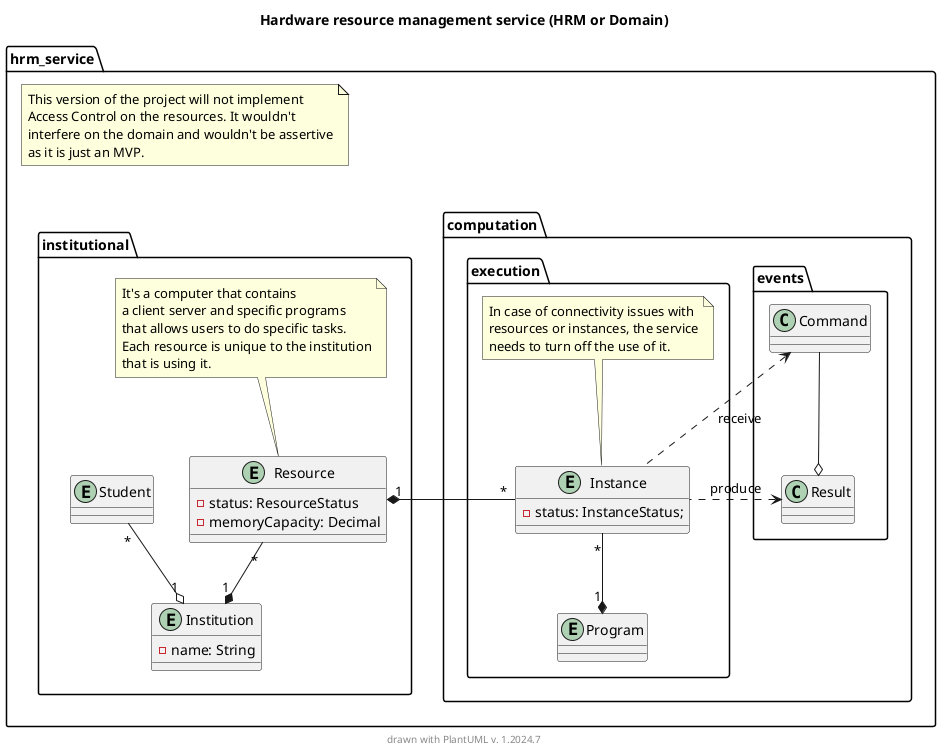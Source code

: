 @startuml "old_class-diagram"
title Hardware resource management service (HRM or Domain)

package hrm_service {
    note as snote
    This version of the project will not implement
    Access Control on the resources. It wouldn't
    interfere on the domain and wouldn't be assertive
    as it is just an MVP.
    end note

    package computation {
        package events {
            class Command
            class Result
            Command --o Result
        }
        package execution {
            entity Program {}
            note as n1
                In case of connectivity issues with
                resources or instances, the service
                needs to turn off the use of it.
            end note
            entity Instance {
                - status: InstanceStatus;
            }
        }
        Instance .left.> Command : receive
        Instance .left.> Result : produce
    }
    package institutional {
        note as n2
            It's a computer that contains
            a client server and specific programs
            that allows users to do specific tasks.
            Each resource is unique to the institution
            that is using it.
        end note
        entity Resource {
            - status: ResourceStatus
            - memoryCapacity: Decimal
        }
        entity Institution {
            - name: String
        }
        entity Student {}
    }
}

Resource "1" *-r- "*" Instance
Program "1" *-u- "*" Instance

Student "*" --o "1" Institution
Institution "1" *-u- "*" Resource

snote -[hidden]-> institutional
n2 -[hidden]-> Resource
n1 -[hidden]-> Instance

footer drawn with PlantUML v. %version()
@enduml

@startuml "old_architecture"
!include <C4/C4_Container>

title System context hardware sharing management service

AddBoundaryTag("clientServer", $borderColor="green", $fontColor="green", $bgColor="#99ffcc")
AddBoundaryTag("managementServer", $borderColor="black", $fontColor="black", $bgColor="#ffff99")

note as hrm_rcs_legend
HRM and RCS stand for "Hardware resource management" and "Resource Client Server"
end note

note as rc_server_legend
As the RCS need to be very effective and use a very low amount
of resources from its host machine, maybe would be nice to use
a microtask based server.
end note

Person(client, "Student")

together {
    System_Boundary(ms, "Management system", $tags=managementServer) {
        Container(hrmServer, "HRM", "Quarkus, HTTP", "Centralized management system for the available hardware resources - workstations, servers and other devices")
        ContainerDb(hrmDb, "Event Journal", "mysql", "Saves all information about the instances, institutions and commands.")
        Rel_R(hrmServer, hrmDb, "read/write")
    }
    System_Boundary(es, "Executive system", $tags=clientServer) {
        Container(rcServer, "RCS", "Quarkus, http", "A microtask server that receive requests and sends them to the right program. It will only propagate the necessary data and return the product of the called process")
        ContainerDb(operations_db, "Operations", "filesystem", "Temporary files that will serve as stream source for returning logs and results\n")
        Rel_R(rcServer, operations_db, "read/write")
    }

    ' This communication will not be always on http.'
    ' In the future, the idea is to change it to a queue.'
    Rel(hrmServer, rcServer, "Command", "http")
    Rel_U(rcServer, hrmServer, "Result", "http")

    ' Container(ej, "EventJournal", "Quarkus, RPC", "Keeps a journal of every event based on HRM and RC logs")
    ' es -[hidden]left- ej
    ' ms -[hidden]left- ej
}

hrm_rcs_legend -right-> rcServer
hrm_rcs_legend -right-> hrmServer
rc_server_legend .[hidden]up. hrm_rcs_legend

Rel_D(client, hrmServer, "consumes", "https")

SHOW_LEGEND()

footer drawn with PlantUML v. %version() and C4-PlantUML v. C4Version()
@enduml
